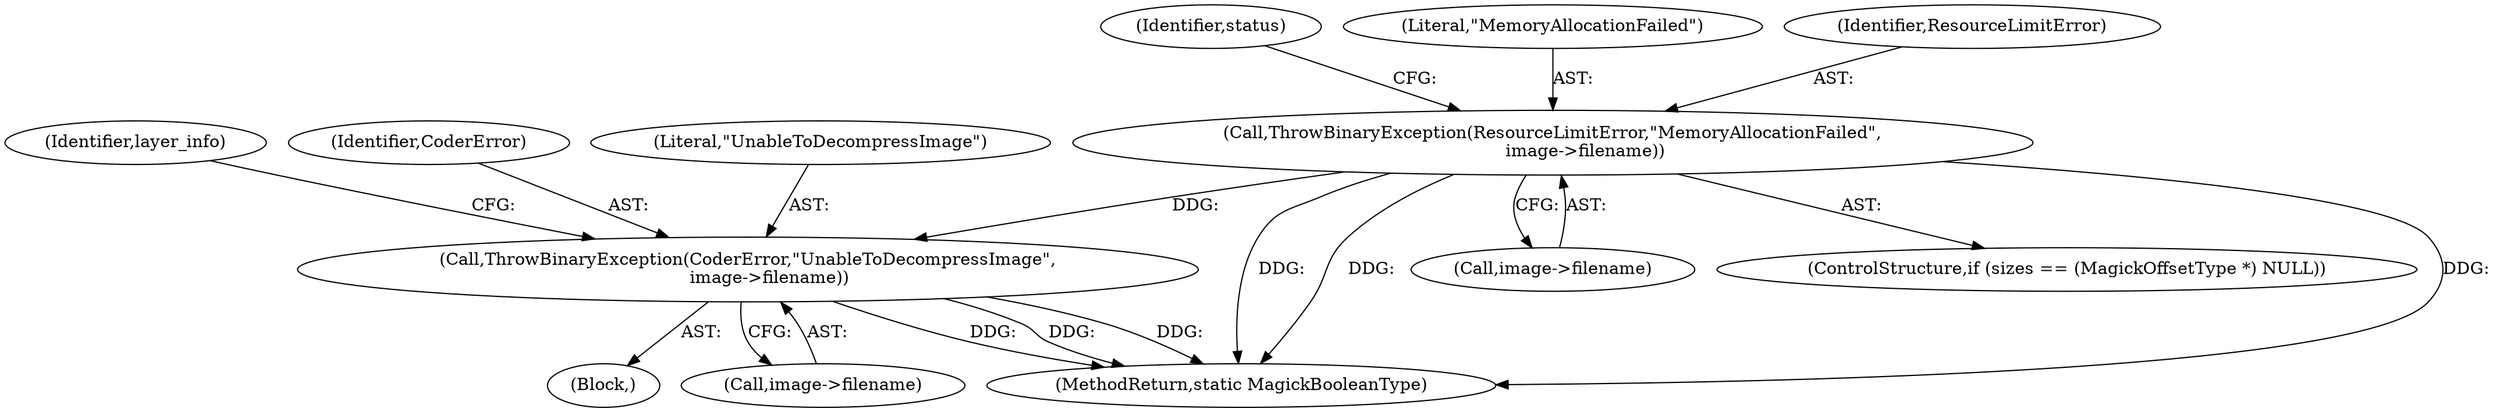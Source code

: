 digraph "0_ImageMagick_04a567494786d5bb50894fc8bb8fea0cf496bea8@pointer" {
"1000285" [label="(Call,ThrowBinaryException(ResourceLimitError,\"MemoryAllocationFailed\",\n            image->filename))"];
"1000380" [label="(Call,ThrowBinaryException(CoderError,\"UnableToDecompressImage\",\n        image->filename))"];
"1000279" [label="(ControlStructure,if (sizes == (MagickOffsetType *) NULL))"];
"1000383" [label="(Call,image->filename)"];
"1000395" [label="(MethodReturn,static MagickBooleanType)"];
"1000389" [label="(Identifier,layer_info)"];
"1000292" [label="(Identifier,status)"];
"1000371" [label="(Block,)"];
"1000380" [label="(Call,ThrowBinaryException(CoderError,\"UnableToDecompressImage\",\n        image->filename))"];
"1000287" [label="(Literal,\"MemoryAllocationFailed\")"];
"1000381" [label="(Identifier,CoderError)"];
"1000382" [label="(Literal,\"UnableToDecompressImage\")"];
"1000286" [label="(Identifier,ResourceLimitError)"];
"1000285" [label="(Call,ThrowBinaryException(ResourceLimitError,\"MemoryAllocationFailed\",\n            image->filename))"];
"1000288" [label="(Call,image->filename)"];
"1000285" -> "1000279"  [label="AST: "];
"1000285" -> "1000288"  [label="CFG: "];
"1000286" -> "1000285"  [label="AST: "];
"1000287" -> "1000285"  [label="AST: "];
"1000288" -> "1000285"  [label="AST: "];
"1000292" -> "1000285"  [label="CFG: "];
"1000285" -> "1000395"  [label="DDG: "];
"1000285" -> "1000395"  [label="DDG: "];
"1000285" -> "1000395"  [label="DDG: "];
"1000285" -> "1000380"  [label="DDG: "];
"1000380" -> "1000371"  [label="AST: "];
"1000380" -> "1000383"  [label="CFG: "];
"1000381" -> "1000380"  [label="AST: "];
"1000382" -> "1000380"  [label="AST: "];
"1000383" -> "1000380"  [label="AST: "];
"1000389" -> "1000380"  [label="CFG: "];
"1000380" -> "1000395"  [label="DDG: "];
"1000380" -> "1000395"  [label="DDG: "];
"1000380" -> "1000395"  [label="DDG: "];
}
